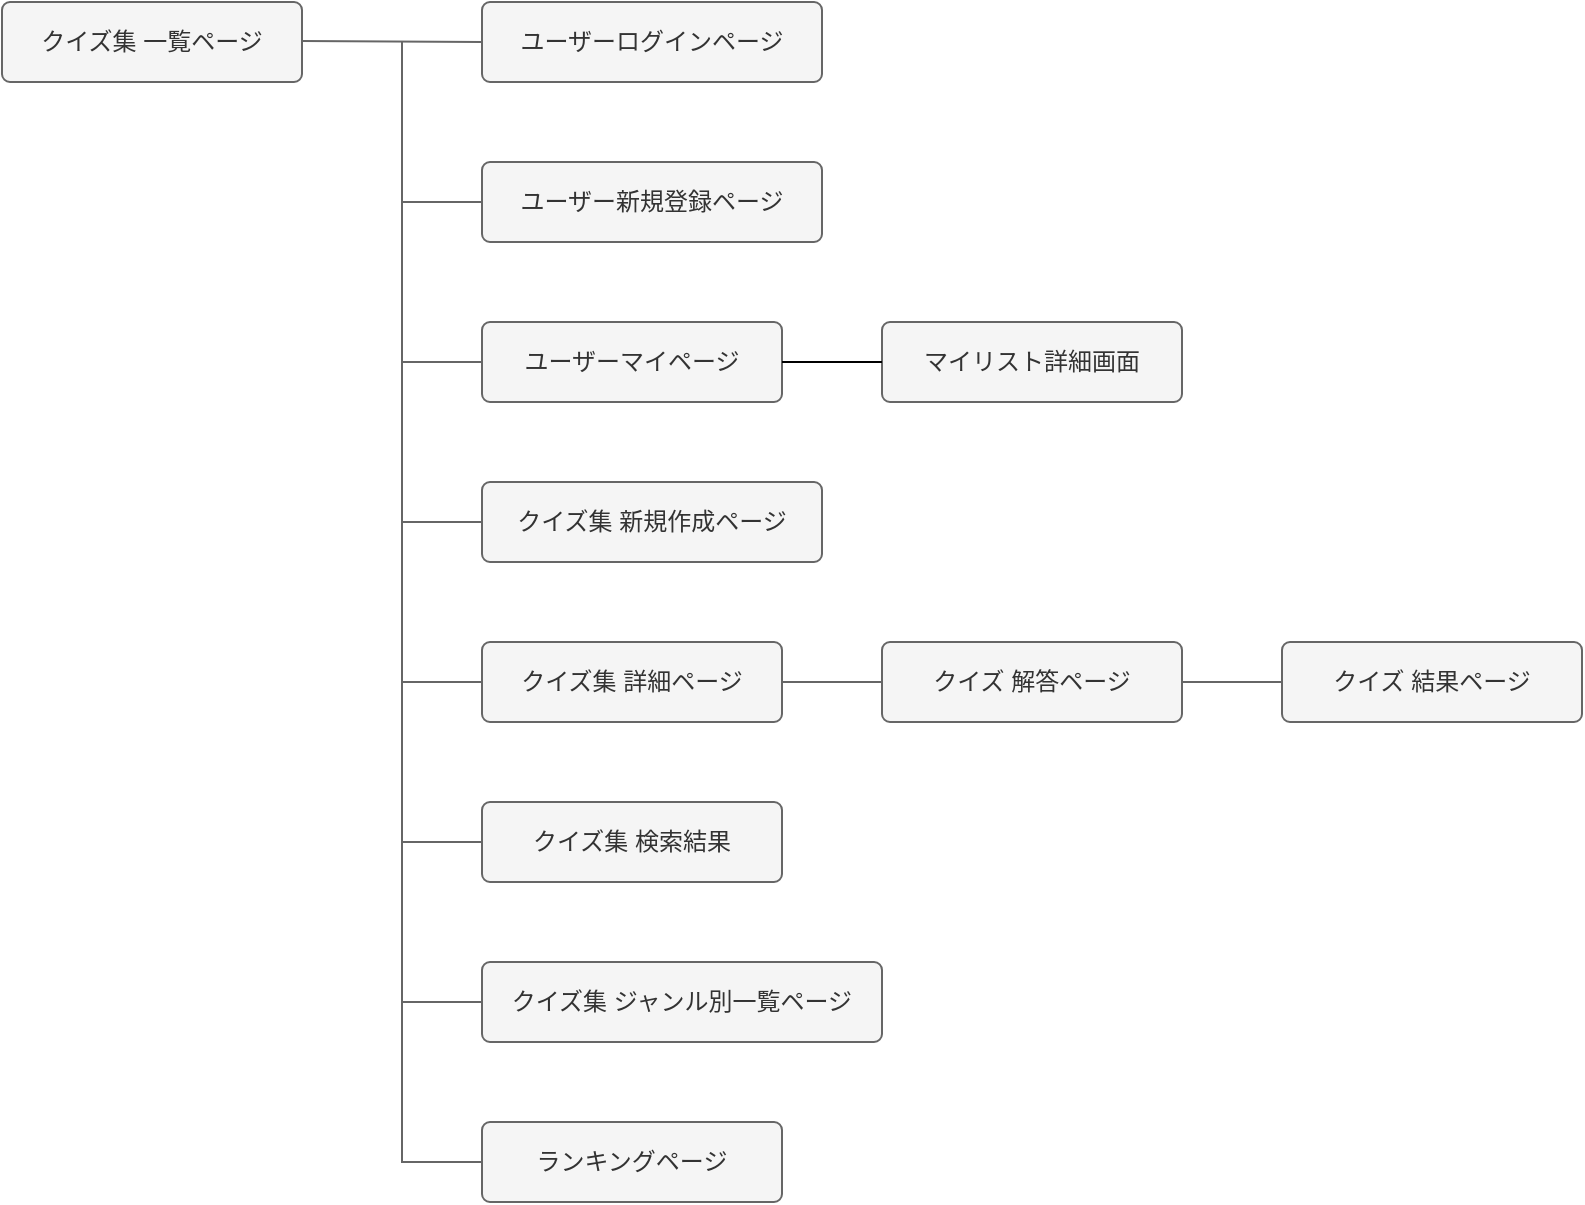 <mxfile>
    <diagram id="gPqeRC6TcCgnRB7c935-" name="ページ1">
        <mxGraphModel dx="677" dy="517" grid="1" gridSize="10" guides="1" tooltips="1" connect="1" arrows="1" fold="1" page="1" pageScale="1" pageWidth="827" pageHeight="1169" background="#ffffff" math="0" shadow="0">
            <root>
                <mxCell id="0"/>
                <mxCell id="1" parent="0"/>
                <mxCell id="3" value="クイズ集 一覧ページ" style="rounded=1;arcSize=10;whiteSpace=wrap;html=1;align=center;fontColor=#333333;strokeColor=#666666;fillColor=#f5f5f5;labelBackgroundColor=none;" parent="1" vertex="1">
                    <mxGeometry x="40" y="80" width="150" height="40" as="geometry"/>
                </mxCell>
                <mxCell id="4" value="ユーザーログインページ" style="rounded=1;arcSize=10;whiteSpace=wrap;html=1;align=center;fontColor=#333333;strokeColor=#666666;fillColor=#f5f5f5;labelBackgroundColor=none;" parent="1" vertex="1">
                    <mxGeometry x="280" y="80" width="170" height="40" as="geometry"/>
                </mxCell>
                <mxCell id="5" value="ユーザー新規登録ページ" style="rounded=1;arcSize=10;whiteSpace=wrap;html=1;align=center;fontColor=#333333;strokeColor=#666666;fillColor=#f5f5f5;labelBackgroundColor=none;" parent="1" vertex="1">
                    <mxGeometry x="280" y="160" width="170" height="40" as="geometry"/>
                </mxCell>
                <mxCell id="6" value="ユーザーマイページ" style="rounded=1;arcSize=10;whiteSpace=wrap;html=1;align=center;fontColor=#333333;strokeColor=#666666;fillColor=#f5f5f5;labelBackgroundColor=none;" parent="1" vertex="1">
                    <mxGeometry x="280" y="240" width="150" height="40" as="geometry"/>
                </mxCell>
                <mxCell id="7" value="クイズ集 新規作成ページ" style="rounded=1;arcSize=10;whiteSpace=wrap;html=1;align=center;fontColor=#333333;strokeColor=#666666;fillColor=#f5f5f5;labelBackgroundColor=none;" parent="1" vertex="1">
                    <mxGeometry x="280" y="320" width="170" height="40" as="geometry"/>
                </mxCell>
                <mxCell id="8" value="クイズ集 詳細ページ" style="rounded=1;arcSize=10;whiteSpace=wrap;html=1;align=center;fontColor=#333333;strokeColor=#666666;fillColor=#f5f5f5;labelBackgroundColor=none;" parent="1" vertex="1">
                    <mxGeometry x="280" y="400" width="150" height="40" as="geometry"/>
                </mxCell>
                <mxCell id="9" value="クイズ集 検索結果" style="rounded=1;arcSize=10;whiteSpace=wrap;html=1;align=center;fontColor=#333333;strokeColor=#666666;fillColor=#f5f5f5;labelBackgroundColor=none;" parent="1" vertex="1">
                    <mxGeometry x="280" y="480" width="150" height="40" as="geometry"/>
                </mxCell>
                <mxCell id="10" value="クイズ集 ジャンル別一覧ページ" style="rounded=1;arcSize=10;whiteSpace=wrap;html=1;align=center;fontColor=#333333;strokeColor=#666666;fillColor=#f5f5f5;labelBackgroundColor=none;" parent="1" vertex="1">
                    <mxGeometry x="280" y="560" width="200" height="40" as="geometry"/>
                </mxCell>
                <mxCell id="11" value="ランキングページ" style="rounded=1;arcSize=10;whiteSpace=wrap;html=1;align=center;fontColor=#333333;strokeColor=#666666;fillColor=#f5f5f5;labelBackgroundColor=none;" parent="1" vertex="1">
                    <mxGeometry x="280" y="640" width="150" height="40" as="geometry"/>
                </mxCell>
                <mxCell id="12" value="" style="endArrow=none;html=1;rounded=0;fontColor=#000000;strokeColor=#666666;elbow=vertical;labelBackgroundColor=none;fillColor=#f5f5f5;" parent="1" edge="1">
                    <mxGeometry relative="1" as="geometry">
                        <mxPoint x="190" y="99.5" as="sourcePoint"/>
                        <mxPoint x="280" y="100" as="targetPoint"/>
                    </mxGeometry>
                </mxCell>
                <mxCell id="13" value="" style="endArrow=none;html=1;rounded=0;fontColor=#000000;strokeColor=#666666;elbow=vertical;entryX=0;entryY=0.5;entryDx=0;entryDy=0;edgeStyle=orthogonalEdgeStyle;labelBackgroundColor=none;fillColor=#f5f5f5;" parent="1" target="5" edge="1">
                    <mxGeometry relative="1" as="geometry">
                        <mxPoint x="240" y="100" as="sourcePoint"/>
                        <mxPoint x="390" y="230" as="targetPoint"/>
                        <Array as="points">
                            <mxPoint x="240" y="180"/>
                        </Array>
                    </mxGeometry>
                </mxCell>
                <mxCell id="14" value="" style="endArrow=none;html=1;rounded=0;fontColor=#000000;strokeColor=#666666;elbow=vertical;edgeStyle=orthogonalEdgeStyle;entryX=0;entryY=0.5;entryDx=0;entryDy=0;labelBackgroundColor=none;fillColor=#f5f5f5;" parent="1" target="6" edge="1">
                    <mxGeometry relative="1" as="geometry">
                        <mxPoint x="240" y="180" as="sourcePoint"/>
                        <mxPoint x="390" y="230" as="targetPoint"/>
                        <Array as="points">
                            <mxPoint x="240" y="260"/>
                        </Array>
                    </mxGeometry>
                </mxCell>
                <mxCell id="15" value="" style="endArrow=none;html=1;rounded=0;fontColor=#000000;strokeColor=#666666;elbow=vertical;entryX=0;entryY=0.5;entryDx=0;entryDy=0;edgeStyle=orthogonalEdgeStyle;labelBackgroundColor=none;fillColor=#f5f5f5;" parent="1" target="7" edge="1">
                    <mxGeometry relative="1" as="geometry">
                        <mxPoint x="240" y="260.0" as="sourcePoint"/>
                        <mxPoint x="390" y="310" as="targetPoint"/>
                        <Array as="points">
                            <mxPoint x="240" y="340"/>
                        </Array>
                    </mxGeometry>
                </mxCell>
                <mxCell id="16" value="" style="endArrow=none;html=1;rounded=0;fontColor=#000000;strokeColor=#666666;elbow=vertical;entryX=0;entryY=0.5;entryDx=0;entryDy=0;edgeStyle=orthogonalEdgeStyle;labelBackgroundColor=none;fillColor=#f5f5f5;" parent="1" target="8" edge="1">
                    <mxGeometry relative="1" as="geometry">
                        <mxPoint x="240" y="340" as="sourcePoint"/>
                        <mxPoint x="390" y="420" as="targetPoint"/>
                        <Array as="points">
                            <mxPoint x="240" y="420"/>
                        </Array>
                    </mxGeometry>
                </mxCell>
                <mxCell id="17" value="" style="endArrow=none;html=1;rounded=0;fontColor=#000000;strokeColor=#666666;elbow=vertical;entryX=0;entryY=0.5;entryDx=0;entryDy=0;edgeStyle=orthogonalEdgeStyle;labelBackgroundColor=none;fillColor=#f5f5f5;" parent="1" edge="1">
                    <mxGeometry relative="1" as="geometry">
                        <mxPoint x="240" y="420" as="sourcePoint"/>
                        <mxPoint x="280" y="500" as="targetPoint"/>
                        <Array as="points">
                            <mxPoint x="240" y="500"/>
                        </Array>
                    </mxGeometry>
                </mxCell>
                <mxCell id="18" value="" style="endArrow=none;html=1;rounded=0;fontColor=#000000;strokeColor=#666666;elbow=vertical;entryX=0;entryY=0.5;entryDx=0;entryDy=0;edgeStyle=orthogonalEdgeStyle;labelBackgroundColor=none;fillColor=#f5f5f5;" parent="1" edge="1">
                    <mxGeometry relative="1" as="geometry">
                        <mxPoint x="240" y="500" as="sourcePoint"/>
                        <mxPoint x="280" y="580" as="targetPoint"/>
                        <Array as="points">
                            <mxPoint x="240" y="580"/>
                        </Array>
                    </mxGeometry>
                </mxCell>
                <mxCell id="19" value="" style="endArrow=none;html=1;rounded=0;fontColor=#000000;strokeColor=#666666;elbow=vertical;entryX=0;entryY=0.5;entryDx=0;entryDy=0;edgeStyle=orthogonalEdgeStyle;labelBackgroundColor=none;fillColor=#f5f5f5;" parent="1" edge="1">
                    <mxGeometry relative="1" as="geometry">
                        <mxPoint x="240" y="580" as="sourcePoint"/>
                        <mxPoint x="280" y="660" as="targetPoint"/>
                        <Array as="points">
                            <mxPoint x="240" y="660"/>
                        </Array>
                    </mxGeometry>
                </mxCell>
                <mxCell id="20" value="クイズ 解答ページ" style="rounded=1;arcSize=10;whiteSpace=wrap;html=1;align=center;fontColor=#333333;strokeColor=#666666;fillColor=#f5f5f5;labelBackgroundColor=none;" parent="1" vertex="1">
                    <mxGeometry x="480" y="400" width="150" height="40" as="geometry"/>
                </mxCell>
                <mxCell id="21" value="クイズ 結果ページ" style="rounded=1;arcSize=10;whiteSpace=wrap;html=1;align=center;fontColor=#333333;strokeColor=#666666;fillColor=#f5f5f5;labelBackgroundColor=none;" parent="1" vertex="1">
                    <mxGeometry x="680" y="400" width="150" height="40" as="geometry"/>
                </mxCell>
                <mxCell id="22" value="" style="endArrow=none;html=1;rounded=0;fontColor=#000000;strokeColor=#666666;elbow=vertical;exitX=1;exitY=0.5;exitDx=0;exitDy=0;entryX=0;entryY=0.5;entryDx=0;entryDy=0;labelBackgroundColor=none;fillColor=#f5f5f5;" parent="1" source="8" target="20" edge="1">
                    <mxGeometry relative="1" as="geometry">
                        <mxPoint x="490" y="340" as="sourcePoint"/>
                        <mxPoint x="650" y="340" as="targetPoint"/>
                    </mxGeometry>
                </mxCell>
                <mxCell id="23" value="" style="endArrow=none;html=1;rounded=0;fontColor=#000000;strokeColor=#666666;elbow=vertical;exitX=1;exitY=0.5;exitDx=0;exitDy=0;entryX=0;entryY=0.5;entryDx=0;entryDy=0;labelBackgroundColor=none;fillColor=#f5f5f5;" parent="1" source="20" target="21" edge="1">
                    <mxGeometry relative="1" as="geometry">
                        <mxPoint x="490" y="340" as="sourcePoint"/>
                        <mxPoint x="650" y="340" as="targetPoint"/>
                    </mxGeometry>
                </mxCell>
                <mxCell id="25" value="マイリスト詳細画面" style="rounded=1;arcSize=10;whiteSpace=wrap;html=1;align=center;fontColor=#333333;strokeColor=#666666;fillColor=#f5f5f5;labelBackgroundColor=none;" vertex="1" parent="1">
                    <mxGeometry x="480" y="240" width="150" height="40" as="geometry"/>
                </mxCell>
                <mxCell id="26" value="" style="endArrow=none;html=1;exitX=1;exitY=0.5;exitDx=0;exitDy=0;entryX=0;entryY=0.5;entryDx=0;entryDy=0;strokeColor=#000000;" edge="1" parent="1" source="6" target="25">
                    <mxGeometry width="50" height="50" relative="1" as="geometry">
                        <mxPoint x="490" y="310" as="sourcePoint"/>
                        <mxPoint x="540" y="260" as="targetPoint"/>
                    </mxGeometry>
                </mxCell>
            </root>
        </mxGraphModel>
    </diagram>
</mxfile>